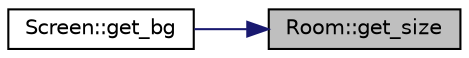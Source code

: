 digraph "Room::get_size"
{
 // LATEX_PDF_SIZE
  edge [fontname="Helvetica",fontsize="10",labelfontname="Helvetica",labelfontsize="10"];
  node [fontname="Helvetica",fontsize="10",shape=record];
  rankdir="RL";
  Node1 [label="Room::get_size",height=0.2,width=0.4,color="black", fillcolor="grey75", style="filled", fontcolor="black",tooltip=" "];
  Node1 -> Node2 [dir="back",color="midnightblue",fontsize="10",style="solid",fontname="Helvetica"];
  Node2 [label="Screen::get_bg",height=0.2,width=0.4,color="black", fillcolor="white", style="filled",URL="$classScreen.html#a350d0560174a8a0df1a096ae82587f42",tooltip=" "];
}
